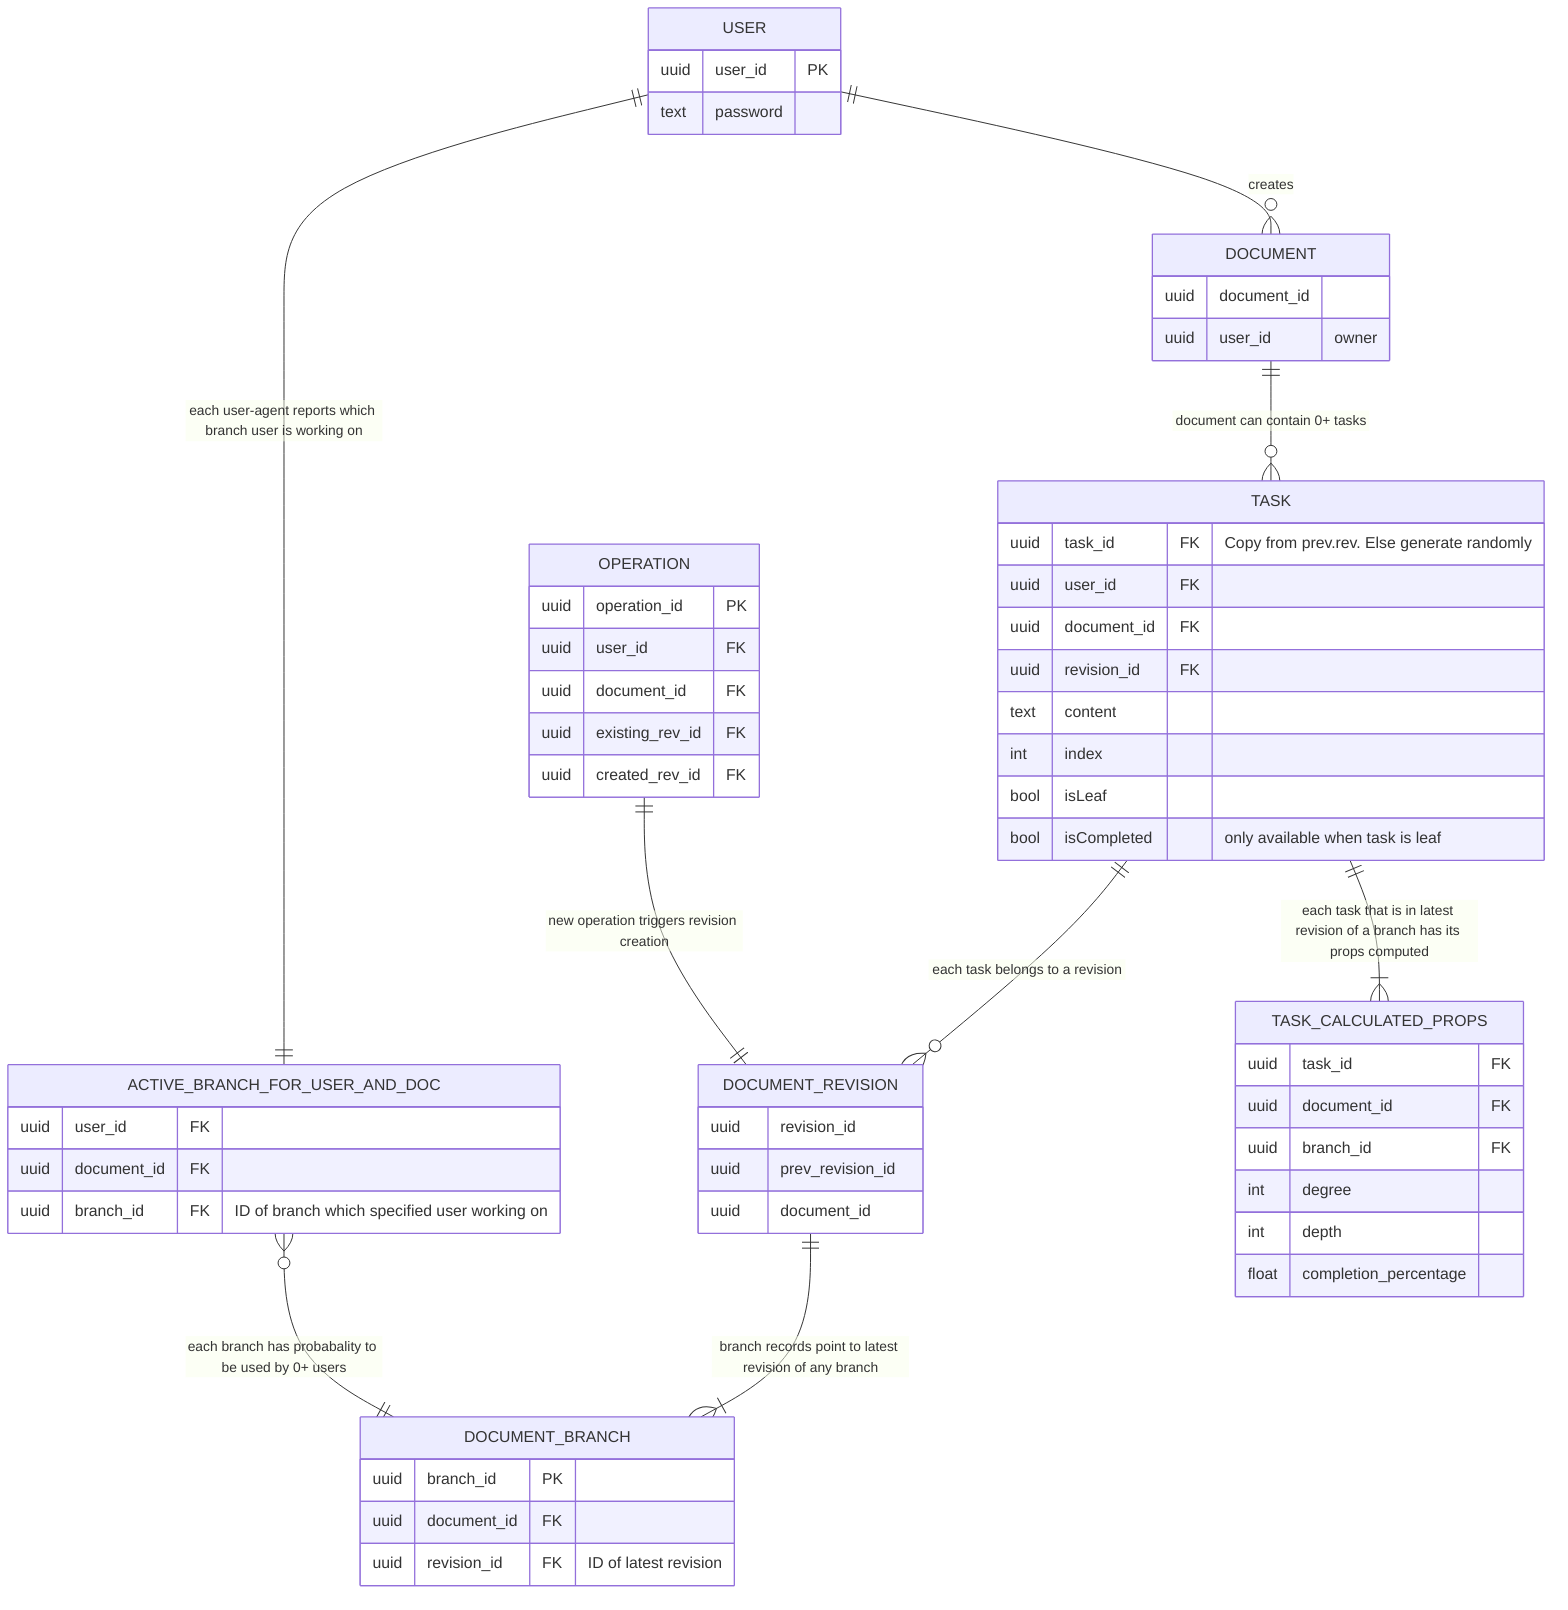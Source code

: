 erDiagram

	USER {
		uuid user_id PK
		text password
	}


	DOCUMENT {
		uuid document_id
		uuid user_id "owner"
	}

	DOCUMENT_REVISION {
		uuid revision_id
		uuid prev_revision_id
		uuid document_id
	}

	DOCUMENT_BRANCH {
		uuid branch_id PK
		uuid document_id FK
		uuid revision_id FK "ID of latest revision"
	}

	ACTIVE_BRANCH_FOR_USER_AND_DOC {
		uuid user_id FK
		uuid document_id FK
		uuid branch_id FK "ID of branch which specified user working on"
	}

	TASK {
		uuid task_id FK "Copy from prev.rev. Else generate randomly"
		uuid user_id FK
		uuid document_id FK
		uuid revision_id FK
		text content
		int index
		bool isLeaf
		bool isCompleted "only available when task is leaf"
	}

	TASK_CALCULATED_PROPS {
		uuid task_id FK
		uuid document_id FK
		uuid branch_id FK
		int degree
		int depth
		float completion_percentage
	}

	OPERATION {
		uuid operation_id PK
		uuid user_id FK
		uuid document_id FK
		uuid existing_rev_id FK
		uuid created_rev_id FK
	}

    USER ||--o{ DOCUMENT : creates
    DOCUMENT ||--o{ TASK : "document can contain 0+ tasks"

	DOCUMENT_REVISION ||--|{ DOCUMENT_BRANCH : "branch records point to latest revision of any branch"
    TASK ||--o{ DOCUMENT_REVISION : "each task belongs to a revision"

    OPERATION ||--|| DOCUMENT_REVISION: "new operation triggers revision creation"

    ACTIVE_BRANCH_FOR_USER_AND_DOC }o--|| DOCUMENT_BRANCH: "each branch has probabality to be used by 0+ users"
    USER ||--|| ACTIVE_BRANCH_FOR_USER_AND_DOC: "each user-agent reports which branch user is working on"

    TASK ||--|{ TASK_CALCULATED_PROPS: "each task that is in latest revision of a branch has its props computed"